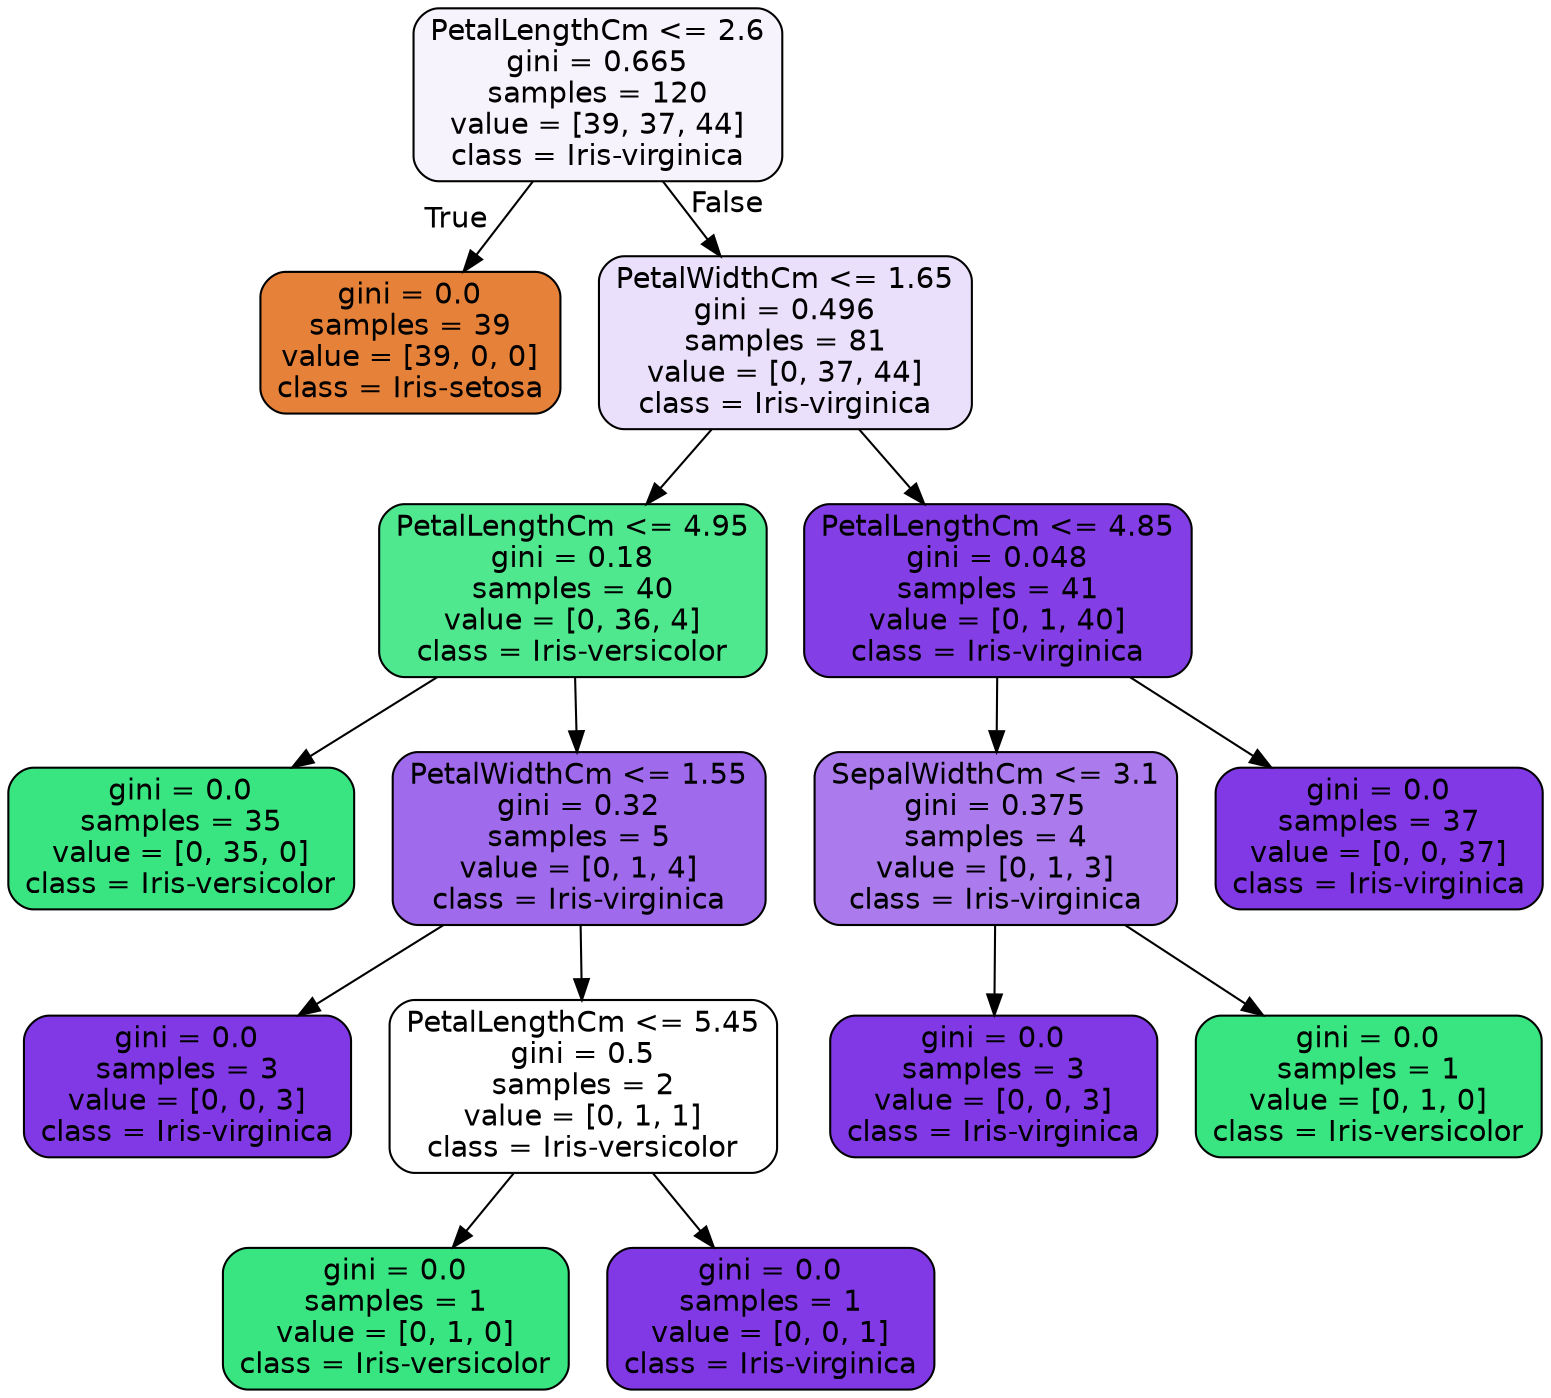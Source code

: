 digraph Tree {
node [shape=box, style="filled, rounded", color="black", fontname=helvetica] ;
edge [fontname=helvetica] ;
0 [label="PetalLengthCm <= 2.6\ngini = 0.665\nsamples = 120\nvalue = [39, 37, 44]\nclass = Iris-virginica", fillcolor="#f7f3fd"] ;
1 [label="gini = 0.0\nsamples = 39\nvalue = [39, 0, 0]\nclass = Iris-setosa", fillcolor="#e58139"] ;
0 -> 1 [labeldistance=2.5, labelangle=45, headlabel="True"] ;
2 [label="PetalWidthCm <= 1.65\ngini = 0.496\nsamples = 81\nvalue = [0, 37, 44]\nclass = Iris-virginica", fillcolor="#ebe0fb"] ;
0 -> 2 [labeldistance=2.5, labelangle=-45, headlabel="False"] ;
3 [label="PetalLengthCm <= 4.95\ngini = 0.18\nsamples = 40\nvalue = [0, 36, 4]\nclass = Iris-versicolor", fillcolor="#4fe88f"] ;
2 -> 3 ;
4 [label="gini = 0.0\nsamples = 35\nvalue = [0, 35, 0]\nclass = Iris-versicolor", fillcolor="#39e581"] ;
3 -> 4 ;
5 [label="PetalWidthCm <= 1.55\ngini = 0.32\nsamples = 5\nvalue = [0, 1, 4]\nclass = Iris-virginica", fillcolor="#a06aec"] ;
3 -> 5 ;
6 [label="gini = 0.0\nsamples = 3\nvalue = [0, 0, 3]\nclass = Iris-virginica", fillcolor="#8139e5"] ;
5 -> 6 ;
7 [label="PetalLengthCm <= 5.45\ngini = 0.5\nsamples = 2\nvalue = [0, 1, 1]\nclass = Iris-versicolor", fillcolor="#ffffff"] ;
5 -> 7 ;
8 [label="gini = 0.0\nsamples = 1\nvalue = [0, 1, 0]\nclass = Iris-versicolor", fillcolor="#39e581"] ;
7 -> 8 ;
9 [label="gini = 0.0\nsamples = 1\nvalue = [0, 0, 1]\nclass = Iris-virginica", fillcolor="#8139e5"] ;
7 -> 9 ;
10 [label="PetalLengthCm <= 4.85\ngini = 0.048\nsamples = 41\nvalue = [0, 1, 40]\nclass = Iris-virginica", fillcolor="#843ee6"] ;
2 -> 10 ;
11 [label="SepalWidthCm <= 3.1\ngini = 0.375\nsamples = 4\nvalue = [0, 1, 3]\nclass = Iris-virginica", fillcolor="#ab7bee"] ;
10 -> 11 ;
12 [label="gini = 0.0\nsamples = 3\nvalue = [0, 0, 3]\nclass = Iris-virginica", fillcolor="#8139e5"] ;
11 -> 12 ;
13 [label="gini = 0.0\nsamples = 1\nvalue = [0, 1, 0]\nclass = Iris-versicolor", fillcolor="#39e581"] ;
11 -> 13 ;
14 [label="gini = 0.0\nsamples = 37\nvalue = [0, 0, 37]\nclass = Iris-virginica", fillcolor="#8139e5"] ;
10 -> 14 ;
}